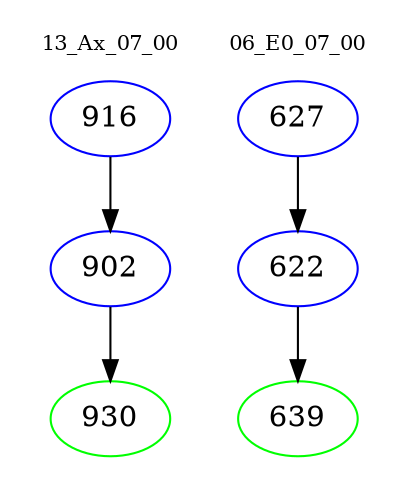 digraph{
subgraph cluster_0 {
color = white
label = "13_Ax_07_00";
fontsize=10;
T0_916 [label="916", color="blue"]
T0_916 -> T0_902 [color="black"]
T0_902 [label="902", color="blue"]
T0_902 -> T0_930 [color="black"]
T0_930 [label="930", color="green"]
}
subgraph cluster_1 {
color = white
label = "06_E0_07_00";
fontsize=10;
T1_627 [label="627", color="blue"]
T1_627 -> T1_622 [color="black"]
T1_622 [label="622", color="blue"]
T1_622 -> T1_639 [color="black"]
T1_639 [label="639", color="green"]
}
}
